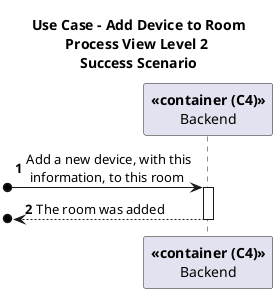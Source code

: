 @startuml

title Use Case - Add Device to Room\nProcess View Level 2 \nSuccess Scenario
autonumber

participant "**<<container (C4)>>**\nBackend" as BE

[o-> BE: Add a new device, with this\n information, to this room
activate BE

[o<-- BE : The room was added
deactivate BE


@enduml
